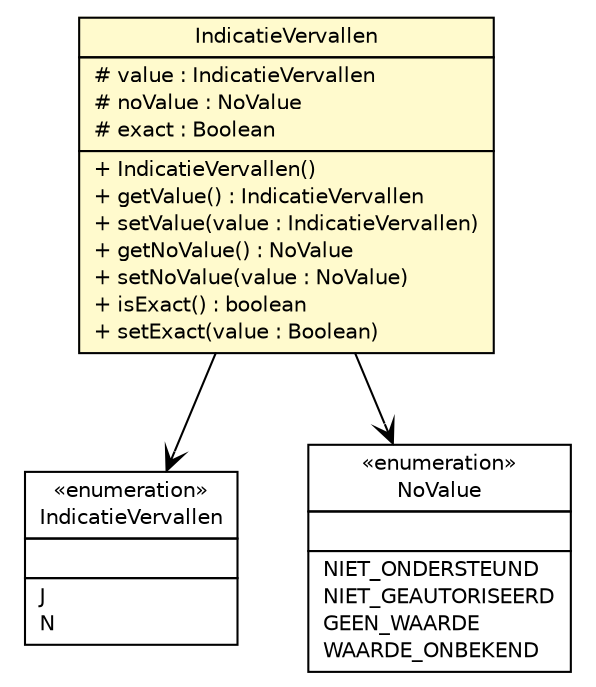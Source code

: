 #!/usr/local/bin/dot
#
# Class diagram 
# Generated by UMLGraph version R5_6-24-gf6e263 (http://www.umlgraph.org/)
#

digraph G {
	edge [fontname="Helvetica",fontsize=10,labelfontname="Helvetica",labelfontsize=10];
	node [fontname="Helvetica",fontsize=10,shape=plaintext];
	nodesep=0.25;
	ranksep=0.5;
	// nl.egem.stuf.sector.bg._0204.KDOFund.IndicatieVervallen
	c79359 [label=<<table title="nl.egem.stuf.sector.bg._0204.KDOFund.IndicatieVervallen" border="0" cellborder="1" cellspacing="0" cellpadding="2" port="p" bgcolor="lemonChiffon" href="./KDOFund.IndicatieVervallen.html">
		<tr><td><table border="0" cellspacing="0" cellpadding="1">
<tr><td align="center" balign="center"> IndicatieVervallen </td></tr>
		</table></td></tr>
		<tr><td><table border="0" cellspacing="0" cellpadding="1">
<tr><td align="left" balign="left"> # value : IndicatieVervallen </td></tr>
<tr><td align="left" balign="left"> # noValue : NoValue </td></tr>
<tr><td align="left" balign="left"> # exact : Boolean </td></tr>
		</table></td></tr>
		<tr><td><table border="0" cellspacing="0" cellpadding="1">
<tr><td align="left" balign="left"> + IndicatieVervallen() </td></tr>
<tr><td align="left" balign="left"> + getValue() : IndicatieVervallen </td></tr>
<tr><td align="left" balign="left"> + setValue(value : IndicatieVervallen) </td></tr>
<tr><td align="left" balign="left"> + getNoValue() : NoValue </td></tr>
<tr><td align="left" balign="left"> + setNoValue(value : NoValue) </td></tr>
<tr><td align="left" balign="left"> + isExact() : boolean </td></tr>
<tr><td align="left" balign="left"> + setExact(value : Boolean) </td></tr>
		</table></td></tr>
		</table>>, URL="./KDOFund.IndicatieVervallen.html", fontname="Helvetica", fontcolor="black", fontsize=10.0];
	// nl.egem.stuf.sector.bg._0204.IndicatieVervallen
	c79404 [label=<<table title="nl.egem.stuf.sector.bg._0204.IndicatieVervallen" border="0" cellborder="1" cellspacing="0" cellpadding="2" port="p" href="./IndicatieVervallen.html">
		<tr><td><table border="0" cellspacing="0" cellpadding="1">
<tr><td align="center" balign="center"> &#171;enumeration&#187; </td></tr>
<tr><td align="center" balign="center"> IndicatieVervallen </td></tr>
		</table></td></tr>
		<tr><td><table border="0" cellspacing="0" cellpadding="1">
<tr><td align="left" balign="left">  </td></tr>
		</table></td></tr>
		<tr><td><table border="0" cellspacing="0" cellpadding="1">
<tr><td align="left" balign="left"> J </td></tr>
<tr><td align="left" balign="left"> N </td></tr>
		</table></td></tr>
		</table>>, URL="./IndicatieVervallen.html", fontname="Helvetica", fontcolor="black", fontsize=10.0];
	// nl.egem.stuf.stuf0204.NoValue
	c79449 [label=<<table title="nl.egem.stuf.stuf0204.NoValue" border="0" cellborder="1" cellspacing="0" cellpadding="2" port="p" href="../../../stuf0204/NoValue.html">
		<tr><td><table border="0" cellspacing="0" cellpadding="1">
<tr><td align="center" balign="center"> &#171;enumeration&#187; </td></tr>
<tr><td align="center" balign="center"> NoValue </td></tr>
		</table></td></tr>
		<tr><td><table border="0" cellspacing="0" cellpadding="1">
<tr><td align="left" balign="left">  </td></tr>
		</table></td></tr>
		<tr><td><table border="0" cellspacing="0" cellpadding="1">
<tr><td align="left" balign="left"> NIET_ONDERSTEUND </td></tr>
<tr><td align="left" balign="left"> NIET_GEAUTORISEERD </td></tr>
<tr><td align="left" balign="left"> GEEN_WAARDE </td></tr>
<tr><td align="left" balign="left"> WAARDE_ONBEKEND </td></tr>
		</table></td></tr>
		</table>>, URL="../../../stuf0204/NoValue.html", fontname="Helvetica", fontcolor="black", fontsize=10.0];
	// nl.egem.stuf.sector.bg._0204.KDOFund.IndicatieVervallen NAVASSOC nl.egem.stuf.sector.bg._0204.IndicatieVervallen
	c79359:p -> c79404:p [taillabel="", label="", headlabel="", fontname="Helvetica", fontcolor="black", fontsize=10.0, color="black", arrowhead=open];
	// nl.egem.stuf.sector.bg._0204.KDOFund.IndicatieVervallen NAVASSOC nl.egem.stuf.stuf0204.NoValue
	c79359:p -> c79449:p [taillabel="", label="", headlabel="", fontname="Helvetica", fontcolor="black", fontsize=10.0, color="black", arrowhead=open];
}

